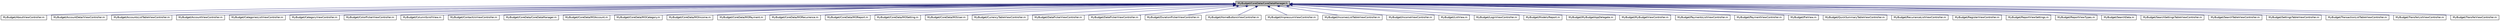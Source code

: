 digraph G
{
  edge [fontname="Helvetica",fontsize="10",labelfontname="Helvetica",labelfontsize="10"];
  node [fontname="Helvetica",fontsize="10",shape=record];
  Node1 [label="MyBudget/CoreData/CoreDataManager.h",height=0.2,width=0.4,color="black", fillcolor="grey75", style="filled" fontcolor="black"];
  Node1 -> Node2 [dir=back,color="midnightblue",fontsize="10",style="solid",fontname="Helvetica"];
  Node2 [label="MyBudget/AboutViewController.m",height=0.2,width=0.4,color="black", fillcolor="white", style="filled",URL="$_about_view_controller_8m.html"];
  Node1 -> Node3 [dir=back,color="midnightblue",fontsize="10",style="solid",fontname="Helvetica"];
  Node3 [label="MyBudget/AccountDetailViewController.m",height=0.2,width=0.4,color="black", fillcolor="white", style="filled",URL="$_account_detail_view_controller_8m.html"];
  Node1 -> Node4 [dir=back,color="midnightblue",fontsize="10",style="solid",fontname="Helvetica"];
  Node4 [label="MyBudget/AccountsListTableViewController.m",height=0.2,width=0.4,color="black", fillcolor="white", style="filled",URL="$_accounts_list_table_view_controller_8m.html"];
  Node1 -> Node5 [dir=back,color="midnightblue",fontsize="10",style="solid",fontname="Helvetica"];
  Node5 [label="MyBudget/AccountViewController.m",height=0.2,width=0.4,color="black", fillcolor="white", style="filled",URL="$_account_view_controller_8m.html"];
  Node1 -> Node6 [dir=back,color="midnightblue",fontsize="10",style="solid",fontname="Helvetica"];
  Node6 [label="MyBudget/CategoriesListViewController.m",height=0.2,width=0.4,color="black", fillcolor="white", style="filled",URL="$_categories_list_view_controller_8m.html"];
  Node1 -> Node7 [dir=back,color="midnightblue",fontsize="10",style="solid",fontname="Helvetica"];
  Node7 [label="MyBudget/CategoryViewController.m",height=0.2,width=0.4,color="black", fillcolor="white", style="filled",URL="$_category_view_controller_8m.html"];
  Node1 -> Node8 [dir=back,color="midnightblue",fontsize="10",style="solid",fontname="Helvetica"];
  Node8 [label="MyBudget/ColorPickerViewController.m",height=0.2,width=0.4,color="black", fillcolor="white", style="filled",URL="$_color_picker_view_controller_8m.html"];
  Node1 -> Node9 [dir=back,color="midnightblue",fontsize="10",style="solid",fontname="Helvetica"];
  Node9 [label="MyBudget/ColumnScrollView.m",height=0.2,width=0.4,color="black", fillcolor="white", style="filled",URL="$_column_scroll_view_8m.html"];
  Node1 -> Node10 [dir=back,color="midnightblue",fontsize="10",style="solid",fontname="Helvetica"];
  Node10 [label="MyBudget/ContactUsViewController.m",height=0.2,width=0.4,color="black", fillcolor="white", style="filled",URL="$_contact_us_view_controller_8m.html"];
  Node1 -> Node11 [dir=back,color="midnightblue",fontsize="10",style="solid",fontname="Helvetica"];
  Node11 [label="MyBudget/CoreData/CoreDataManager.m",height=0.2,width=0.4,color="black", fillcolor="white", style="filled",URL="$_core_data_manager_8m.html"];
  Node1 -> Node12 [dir=back,color="midnightblue",fontsize="10",style="solid",fontname="Helvetica"];
  Node12 [label="MyBudget/CoreData/MOAccount.m",height=0.2,width=0.4,color="black", fillcolor="white", style="filled",URL="$_m_o_account_8m.html"];
  Node1 -> Node13 [dir=back,color="midnightblue",fontsize="10",style="solid",fontname="Helvetica"];
  Node13 [label="MyBudget/CoreData/MOCategory.m",height=0.2,width=0.4,color="black", fillcolor="white", style="filled",URL="$_m_o_category_8m.html"];
  Node1 -> Node14 [dir=back,color="midnightblue",fontsize="10",style="solid",fontname="Helvetica"];
  Node14 [label="MyBudget/CoreData/MOIncome.m",height=0.2,width=0.4,color="black", fillcolor="white", style="filled",URL="$_m_o_income_8m.html"];
  Node1 -> Node15 [dir=back,color="midnightblue",fontsize="10",style="solid",fontname="Helvetica"];
  Node15 [label="MyBudget/CoreData/MOPayment.m",height=0.2,width=0.4,color="black", fillcolor="white", style="filled",URL="$_m_o_payment_8m.html"];
  Node1 -> Node16 [dir=back,color="midnightblue",fontsize="10",style="solid",fontname="Helvetica"];
  Node16 [label="MyBudget/CoreData/MORecurrence.m",height=0.2,width=0.4,color="black", fillcolor="white", style="filled",URL="$_m_o_recurrence_8m.html"];
  Node1 -> Node17 [dir=back,color="midnightblue",fontsize="10",style="solid",fontname="Helvetica"];
  Node17 [label="MyBudget/CoreData/MOReport.m",height=0.2,width=0.4,color="black", fillcolor="white", style="filled",URL="$_m_o_report_8m.html"];
  Node1 -> Node18 [dir=back,color="midnightblue",fontsize="10",style="solid",fontname="Helvetica"];
  Node18 [label="MyBudget/CoreData/MOSetting.m",height=0.2,width=0.4,color="black", fillcolor="white", style="filled",URL="$_m_o_setting_8m.html"];
  Node1 -> Node19 [dir=back,color="midnightblue",fontsize="10",style="solid",fontname="Helvetica"];
  Node19 [label="MyBudget/CoreData/MOUser.m",height=0.2,width=0.4,color="black", fillcolor="white", style="filled",URL="$_m_o_user_8m.html"];
  Node1 -> Node20 [dir=back,color="midnightblue",fontsize="10",style="solid",fontname="Helvetica"];
  Node20 [label="MyBudget/CurrencyTableViewController.m",height=0.2,width=0.4,color="black", fillcolor="white", style="filled",URL="$_currency_table_view_controller_8m.html"];
  Node1 -> Node21 [dir=back,color="midnightblue",fontsize="10",style="solid",fontname="Helvetica"];
  Node21 [label="MyBudget/DataPickerViewController.m",height=0.2,width=0.4,color="black", fillcolor="white", style="filled",URL="$_data_picker_view_controller_8m.html"];
  Node1 -> Node22 [dir=back,color="midnightblue",fontsize="10",style="solid",fontname="Helvetica"];
  Node22 [label="MyBudget/DatePickerViewController.m",height=0.2,width=0.4,color="black", fillcolor="white", style="filled",URL="$_date_picker_view_controller_8m.html"];
  Node1 -> Node23 [dir=back,color="midnightblue",fontsize="10",style="solid",fontname="Helvetica"];
  Node23 [label="MyBudget/DurationPickerViewController.m",height=0.2,width=0.4,color="black", fillcolor="white", style="filled",URL="$_duration_picker_view_controller_8m.html"];
  Node1 -> Node24 [dir=back,color="midnightblue",fontsize="10",style="solid",fontname="Helvetica"];
  Node24 [label="MyBudget/HomeButtonsViewController.m",height=0.2,width=0.4,color="black", fillcolor="white", style="filled",URL="$_home_buttons_view_controller_8m.html"];
  Node1 -> Node25 [dir=back,color="midnightblue",fontsize="10",style="solid",fontname="Helvetica"];
  Node25 [label="MyBudget/ImpressumViewController.m",height=0.2,width=0.4,color="black", fillcolor="white", style="filled",URL="$_impressum_view_controller_8m.html"];
  Node1 -> Node26 [dir=back,color="midnightblue",fontsize="10",style="solid",fontname="Helvetica"];
  Node26 [label="MyBudget/IncomesListTableViewController.m",height=0.2,width=0.4,color="black", fillcolor="white", style="filled",URL="$_incomes_list_table_view_controller_8m.html"];
  Node1 -> Node27 [dir=back,color="midnightblue",fontsize="10",style="solid",fontname="Helvetica"];
  Node27 [label="MyBudget/IncomeViewController.m",height=0.2,width=0.4,color="black", fillcolor="white", style="filled",URL="$_income_view_controller_8m.html"];
  Node1 -> Node28 [dir=back,color="midnightblue",fontsize="10",style="solid",fontname="Helvetica"];
  Node28 [label="MyBudget/ListView.m",height=0.2,width=0.4,color="black", fillcolor="white", style="filled",URL="$_list_view_8m.html"];
  Node1 -> Node29 [dir=back,color="midnightblue",fontsize="10",style="solid",fontname="Helvetica"];
  Node29 [label="MyBudget/LoginViewController.m",height=0.2,width=0.4,color="black", fillcolor="white", style="filled",URL="$_login_view_controller_8m.html"];
  Node1 -> Node30 [dir=back,color="midnightblue",fontsize="10",style="solid",fontname="Helvetica"];
  Node30 [label="MyBudget/Models/Report.m",height=0.2,width=0.4,color="black", fillcolor="white", style="filled",URL="$_report_8m.html"];
  Node1 -> Node31 [dir=back,color="midnightblue",fontsize="10",style="solid",fontname="Helvetica"];
  Node31 [label="MyBudget/MyBudgetAppDelegate.m",height=0.2,width=0.4,color="black", fillcolor="white", style="filled",URL="$_my_budget_app_delegate_8m.html"];
  Node1 -> Node32 [dir=back,color="midnightblue",fontsize="10",style="solid",fontname="Helvetica"];
  Node32 [label="MyBudget/MyBudgetViewController.m",height=0.2,width=0.4,color="black", fillcolor="white", style="filled",URL="$_my_budget_view_controller_8m.html"];
  Node1 -> Node33 [dir=back,color="midnightblue",fontsize="10",style="solid",fontname="Helvetica"];
  Node33 [label="MyBudget/PaymentsListViewController.m",height=0.2,width=0.4,color="black", fillcolor="white", style="filled",URL="$_payments_list_view_controller_8m.html"];
  Node1 -> Node34 [dir=back,color="midnightblue",fontsize="10",style="solid",fontname="Helvetica"];
  Node34 [label="MyBudget/PaymentViewController.m",height=0.2,width=0.4,color="black", fillcolor="white", style="filled",URL="$_payment_view_controller_8m.html"];
  Node1 -> Node35 [dir=back,color="midnightblue",fontsize="10",style="solid",fontname="Helvetica"];
  Node35 [label="MyBudget/PieView.m",height=0.2,width=0.4,color="black", fillcolor="white", style="filled",URL="$_pie_view_8m.html"];
  Node1 -> Node36 [dir=back,color="midnightblue",fontsize="10",style="solid",fontname="Helvetica"];
  Node36 [label="MyBudget/QuickSummaryTableViewController.m",height=0.2,width=0.4,color="black", fillcolor="white", style="filled",URL="$_quick_summary_table_view_controller_8m.html"];
  Node1 -> Node37 [dir=back,color="midnightblue",fontsize="10",style="solid",fontname="Helvetica"];
  Node37 [label="MyBudget/RecurranceListViewController.m",height=0.2,width=0.4,color="black", fillcolor="white", style="filled",URL="$_recurrance_list_view_controller_8m.html"];
  Node1 -> Node38 [dir=back,color="midnightblue",fontsize="10",style="solid",fontname="Helvetica"];
  Node38 [label="MyBudget/RegisterViewController.m",height=0.2,width=0.4,color="black", fillcolor="white", style="filled",URL="$_register_view_controller_8m.html"];
  Node1 -> Node39 [dir=back,color="midnightblue",fontsize="10",style="solid",fontname="Helvetica"];
  Node39 [label="MyBudget/ReportViewSettings.m",height=0.2,width=0.4,color="black", fillcolor="white", style="filled",URL="$_report_view_settings_8m.html"];
  Node1 -> Node40 [dir=back,color="midnightblue",fontsize="10",style="solid",fontname="Helvetica"];
  Node40 [label="MyBudget/ReportViewTypes.m",height=0.2,width=0.4,color="black", fillcolor="white", style="filled",URL="$_report_view_types_8m.html"];
  Node1 -> Node41 [dir=back,color="midnightblue",fontsize="10",style="solid",fontname="Helvetica"];
  Node41 [label="MyBudget/SearchData.m",height=0.2,width=0.4,color="black", fillcolor="white", style="filled",URL="$_search_data_8m.html"];
  Node1 -> Node42 [dir=back,color="midnightblue",fontsize="10",style="solid",fontname="Helvetica"];
  Node42 [label="MyBudget/SearchSettingsTableViewController.m",height=0.2,width=0.4,color="black", fillcolor="white", style="filled",URL="$_search_settings_table_view_controller_8m.html"];
  Node1 -> Node43 [dir=back,color="midnightblue",fontsize="10",style="solid",fontname="Helvetica"];
  Node43 [label="MyBudget/SearchTableViewController.m",height=0.2,width=0.4,color="black", fillcolor="white", style="filled",URL="$_search_table_view_controller_8m.html"];
  Node1 -> Node44 [dir=back,color="midnightblue",fontsize="10",style="solid",fontname="Helvetica"];
  Node44 [label="MyBudget/SettingsTableViewController.m",height=0.2,width=0.4,color="black", fillcolor="white", style="filled",URL="$_settings_table_view_controller_8m.html"];
  Node1 -> Node45 [dir=back,color="midnightblue",fontsize="10",style="solid",fontname="Helvetica"];
  Node45 [label="MyBudget/TransactionListTableViewController.m",height=0.2,width=0.4,color="black", fillcolor="white", style="filled",URL="$_transaction_list_table_view_controller_8m.html"];
  Node1 -> Node46 [dir=back,color="midnightblue",fontsize="10",style="solid",fontname="Helvetica"];
  Node46 [label="MyBudget/TransferListViewController.m",height=0.2,width=0.4,color="black", fillcolor="white", style="filled",URL="$_transfer_list_view_controller_8m.html"];
  Node1 -> Node47 [dir=back,color="midnightblue",fontsize="10",style="solid",fontname="Helvetica"];
  Node47 [label="MyBudget/TransferViewController.m",height=0.2,width=0.4,color="black", fillcolor="white", style="filled",URL="$_transfer_view_controller_8m.html"];
}
